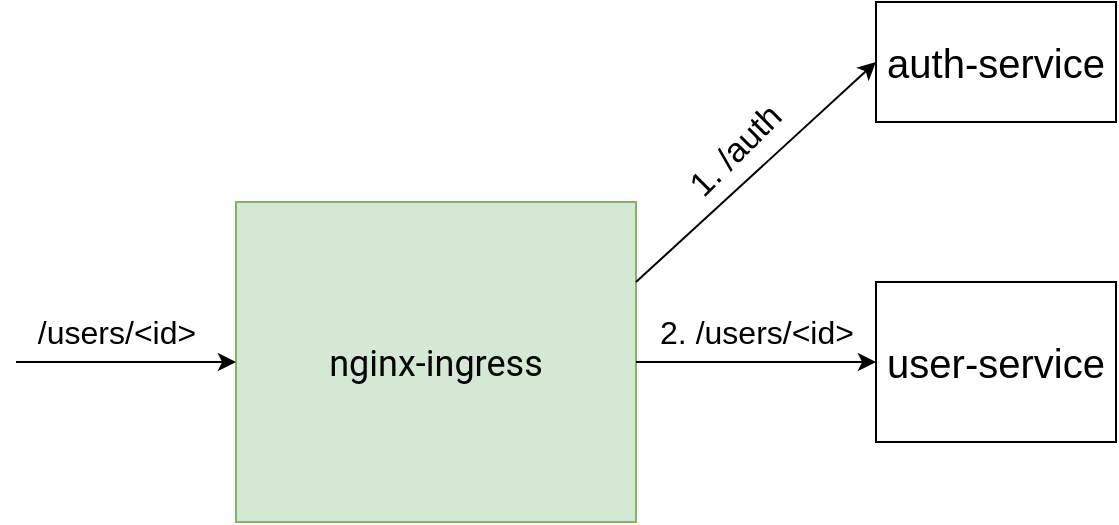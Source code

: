 <mxfile version="25.0.1">
  <diagram name="Страница — 1" id="OuJz79E9x7mHABPPvg7X">
    <mxGraphModel dx="1242" dy="723" grid="1" gridSize="10" guides="1" tooltips="1" connect="1" arrows="1" fold="1" page="1" pageScale="1" pageWidth="827" pageHeight="1169" math="0" shadow="0">
      <root>
        <mxCell id="0" />
        <mxCell id="1" parent="0" />
        <mxCell id="cQxU5cfRKiTmzk01wUe4-1" value="&lt;span style=&quot;color: rgb(5, 5, 5); font-family: Roboto, sans-serif; font-size: 18px; text-align: left;&quot;&gt;nginx-ingress&lt;/span&gt;" style="rounded=0;whiteSpace=wrap;html=1;fillColor=#d5e8d4;strokeColor=#82b366;" vertex="1" parent="1">
          <mxGeometry x="120" y="160" width="200" height="160" as="geometry" />
        </mxCell>
        <mxCell id="cQxU5cfRKiTmzk01wUe4-2" value="&lt;font style=&quot;font-size: 20px;&quot;&gt;auth-service&lt;/font&gt;" style="rounded=0;whiteSpace=wrap;html=1;" vertex="1" parent="1">
          <mxGeometry x="440" y="60" width="120" height="60" as="geometry" />
        </mxCell>
        <mxCell id="cQxU5cfRKiTmzk01wUe4-3" value="&lt;font style=&quot;font-size: 20px;&quot;&gt;user-service&lt;/font&gt;" style="rounded=0;whiteSpace=wrap;html=1;" vertex="1" parent="1">
          <mxGeometry x="440" y="200" width="120" height="80" as="geometry" />
        </mxCell>
        <mxCell id="cQxU5cfRKiTmzk01wUe4-5" value="" style="endArrow=classic;html=1;rounded=0;entryX=0;entryY=0.5;entryDx=0;entryDy=0;" edge="1" parent="1" target="cQxU5cfRKiTmzk01wUe4-1">
          <mxGeometry width="50" height="50" relative="1" as="geometry">
            <mxPoint x="10" y="240" as="sourcePoint" />
            <mxPoint x="440" y="100" as="targetPoint" />
          </mxGeometry>
        </mxCell>
        <mxCell id="cQxU5cfRKiTmzk01wUe4-6" value="&lt;span style=&quot;font-size: 16px;&quot;&gt;/users/&amp;lt;id&amp;gt;&lt;/span&gt;" style="text;html=1;align=center;verticalAlign=middle;resizable=0;points=[];autosize=1;strokeColor=none;fillColor=none;" vertex="1" parent="1">
          <mxGeometry x="10" y="210" width="100" height="30" as="geometry" />
        </mxCell>
        <mxCell id="cQxU5cfRKiTmzk01wUe4-7" value="" style="endArrow=classic;html=1;rounded=0;exitX=1;exitY=0.5;exitDx=0;exitDy=0;entryX=0;entryY=0.5;entryDx=0;entryDy=0;" edge="1" parent="1" source="cQxU5cfRKiTmzk01wUe4-1" target="cQxU5cfRKiTmzk01wUe4-3">
          <mxGeometry width="50" height="50" relative="1" as="geometry">
            <mxPoint x="390" y="140" as="sourcePoint" />
            <mxPoint x="440" y="90" as="targetPoint" />
          </mxGeometry>
        </mxCell>
        <mxCell id="cQxU5cfRKiTmzk01wUe4-8" value="&lt;font style=&quot;font-size: 16px;&quot;&gt;2. /users/&amp;lt;id&amp;gt;&lt;/font&gt;" style="text;html=1;align=center;verticalAlign=middle;resizable=0;points=[];autosize=1;strokeColor=none;fillColor=none;" vertex="1" parent="1">
          <mxGeometry x="320" y="210" width="120" height="30" as="geometry" />
        </mxCell>
        <mxCell id="cQxU5cfRKiTmzk01wUe4-9" value="" style="endArrow=classic;html=1;rounded=0;exitX=1;exitY=0.25;exitDx=0;exitDy=0;" edge="1" parent="1" source="cQxU5cfRKiTmzk01wUe4-1">
          <mxGeometry width="50" height="50" relative="1" as="geometry">
            <mxPoint x="390" y="140" as="sourcePoint" />
            <mxPoint x="440" y="90" as="targetPoint" />
          </mxGeometry>
        </mxCell>
        <mxCell id="cQxU5cfRKiTmzk01wUe4-10" value="&lt;font style=&quot;font-size: 17px;&quot;&gt;1. /auth&lt;/font&gt;" style="text;html=1;align=center;verticalAlign=middle;resizable=0;points=[];autosize=1;strokeColor=none;fillColor=none;rotation=-45;" vertex="1" parent="1">
          <mxGeometry x="330" y="120" width="80" height="30" as="geometry" />
        </mxCell>
      </root>
    </mxGraphModel>
  </diagram>
</mxfile>
